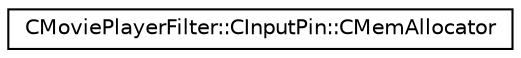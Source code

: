 digraph G
{
  edge [fontname="Helvetica",fontsize="10",labelfontname="Helvetica",labelfontsize="10"];
  node [fontname="Helvetica",fontsize="10",shape=record];
  rankdir="LR";
  Node1 [label="CMoviePlayerFilter::CInputPin::CMemAllocator",height=0.2,width=0.4,color="black", fillcolor="white", style="filled",URL="$class_c_movie_player_filter_1_1_c_input_pin_1_1_c_mem_allocator.html"];
}
